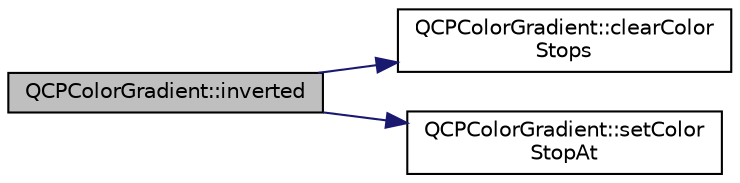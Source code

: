 digraph "QCPColorGradient::inverted"
{
  edge [fontname="Helvetica",fontsize="10",labelfontname="Helvetica",labelfontsize="10"];
  node [fontname="Helvetica",fontsize="10",shape=record];
  rankdir="LR";
  Node1 [label="QCPColorGradient::inverted",height=0.2,width=0.4,color="black", fillcolor="grey75", style="filled", fontcolor="black"];
  Node1 -> Node2 [color="midnightblue",fontsize="10",style="solid",fontname="Helvetica"];
  Node2 [label="QCPColorGradient::clearColor\lStops",height=0.2,width=0.4,color="black", fillcolor="white", style="filled",URL="$class_q_c_p_color_gradient.html#a939213e85f0d1279519d555c5fcfb6ad"];
  Node1 -> Node3 [color="midnightblue",fontsize="10",style="solid",fontname="Helvetica"];
  Node3 [label="QCPColorGradient::setColor\lStopAt",height=0.2,width=0.4,color="black", fillcolor="white", style="filled",URL="$class_q_c_p_color_gradient.html#a3b48be5e78079db1bb2a1188a4c3390e"];
}
